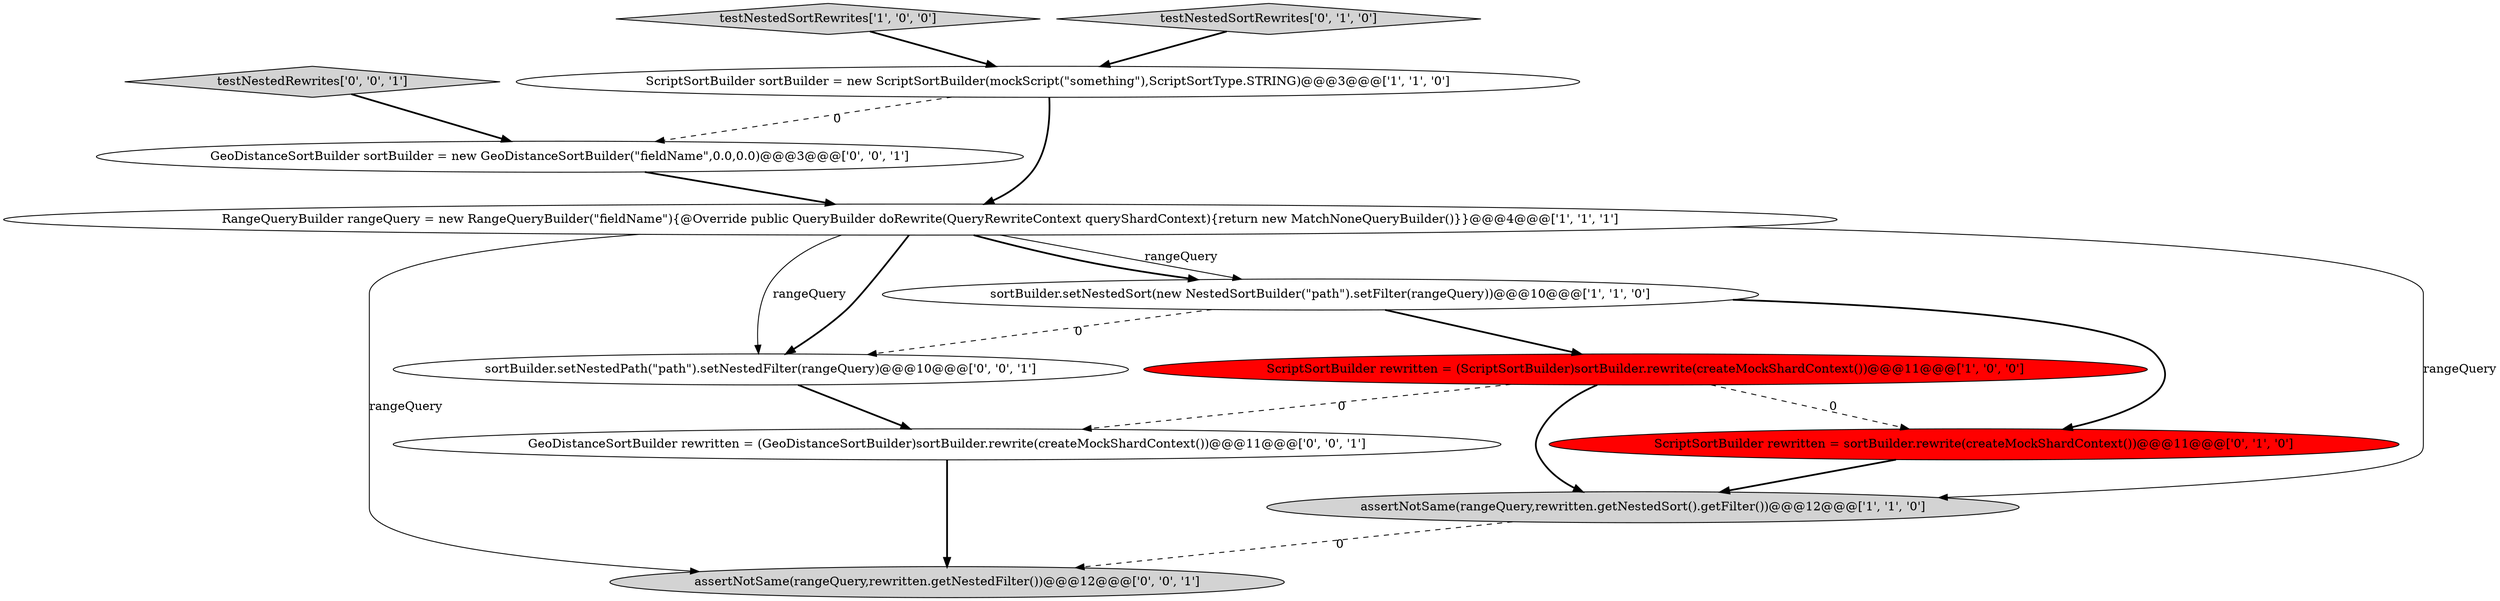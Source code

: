 digraph {
8 [style = filled, label = "assertNotSame(rangeQuery,rewritten.getNestedFilter())@@@12@@@['0', '0', '1']", fillcolor = lightgray, shape = ellipse image = "AAA0AAABBB3BBB"];
9 [style = filled, label = "sortBuilder.setNestedPath(\"path\").setNestedFilter(rangeQuery)@@@10@@@['0', '0', '1']", fillcolor = white, shape = ellipse image = "AAA0AAABBB3BBB"];
0 [style = filled, label = "ScriptSortBuilder rewritten = (ScriptSortBuilder)sortBuilder.rewrite(createMockShardContext())@@@11@@@['1', '0', '0']", fillcolor = red, shape = ellipse image = "AAA1AAABBB1BBB"];
10 [style = filled, label = "testNestedRewrites['0', '0', '1']", fillcolor = lightgray, shape = diamond image = "AAA0AAABBB3BBB"];
5 [style = filled, label = "ScriptSortBuilder sortBuilder = new ScriptSortBuilder(mockScript(\"something\"),ScriptSortType.STRING)@@@3@@@['1', '1', '0']", fillcolor = white, shape = ellipse image = "AAA0AAABBB1BBB"];
12 [style = filled, label = "GeoDistanceSortBuilder rewritten = (GeoDistanceSortBuilder)sortBuilder.rewrite(createMockShardContext())@@@11@@@['0', '0', '1']", fillcolor = white, shape = ellipse image = "AAA0AAABBB3BBB"];
2 [style = filled, label = "testNestedSortRewrites['1', '0', '0']", fillcolor = lightgray, shape = diamond image = "AAA0AAABBB1BBB"];
1 [style = filled, label = "RangeQueryBuilder rangeQuery = new RangeQueryBuilder(\"fieldName\"){@Override public QueryBuilder doRewrite(QueryRewriteContext queryShardContext){return new MatchNoneQueryBuilder()}}@@@4@@@['1', '1', '1']", fillcolor = white, shape = ellipse image = "AAA0AAABBB1BBB"];
3 [style = filled, label = "sortBuilder.setNestedSort(new NestedSortBuilder(\"path\").setFilter(rangeQuery))@@@10@@@['1', '1', '0']", fillcolor = white, shape = ellipse image = "AAA0AAABBB1BBB"];
11 [style = filled, label = "GeoDistanceSortBuilder sortBuilder = new GeoDistanceSortBuilder(\"fieldName\",0.0,0.0)@@@3@@@['0', '0', '1']", fillcolor = white, shape = ellipse image = "AAA0AAABBB3BBB"];
4 [style = filled, label = "assertNotSame(rangeQuery,rewritten.getNestedSort().getFilter())@@@12@@@['1', '1', '0']", fillcolor = lightgray, shape = ellipse image = "AAA0AAABBB1BBB"];
6 [style = filled, label = "ScriptSortBuilder rewritten = sortBuilder.rewrite(createMockShardContext())@@@11@@@['0', '1', '0']", fillcolor = red, shape = ellipse image = "AAA1AAABBB2BBB"];
7 [style = filled, label = "testNestedSortRewrites['0', '1', '0']", fillcolor = lightgray, shape = diamond image = "AAA0AAABBB2BBB"];
11->1 [style = bold, label=""];
1->9 [style = solid, label="rangeQuery"];
0->6 [style = dashed, label="0"];
1->3 [style = bold, label=""];
3->6 [style = bold, label=""];
1->4 [style = solid, label="rangeQuery"];
0->12 [style = dashed, label="0"];
1->9 [style = bold, label=""];
3->0 [style = bold, label=""];
5->1 [style = bold, label=""];
6->4 [style = bold, label=""];
7->5 [style = bold, label=""];
1->8 [style = solid, label="rangeQuery"];
5->11 [style = dashed, label="0"];
3->9 [style = dashed, label="0"];
0->4 [style = bold, label=""];
12->8 [style = bold, label=""];
4->8 [style = dashed, label="0"];
9->12 [style = bold, label=""];
1->3 [style = solid, label="rangeQuery"];
2->5 [style = bold, label=""];
10->11 [style = bold, label=""];
}
